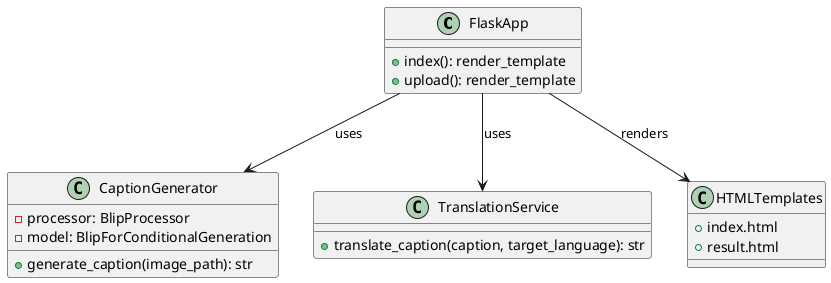 @startuml ImageCaptionGenerator_Class
class FlaskApp {
  +index(): render_template
  +upload(): render_template
}

class CaptionGenerator {
  -processor: BlipProcessor
  -model: BlipForConditionalGeneration
  +generate_caption(image_path): str
}

class TranslationService {
  +translate_caption(caption, target_language): str
}

class HTMLTemplates {
  +index.html
  +result.html
}

FlaskApp --> CaptionGenerator: uses
FlaskApp --> TranslationService: uses
FlaskApp --> HTMLTemplates: renders
@enduml